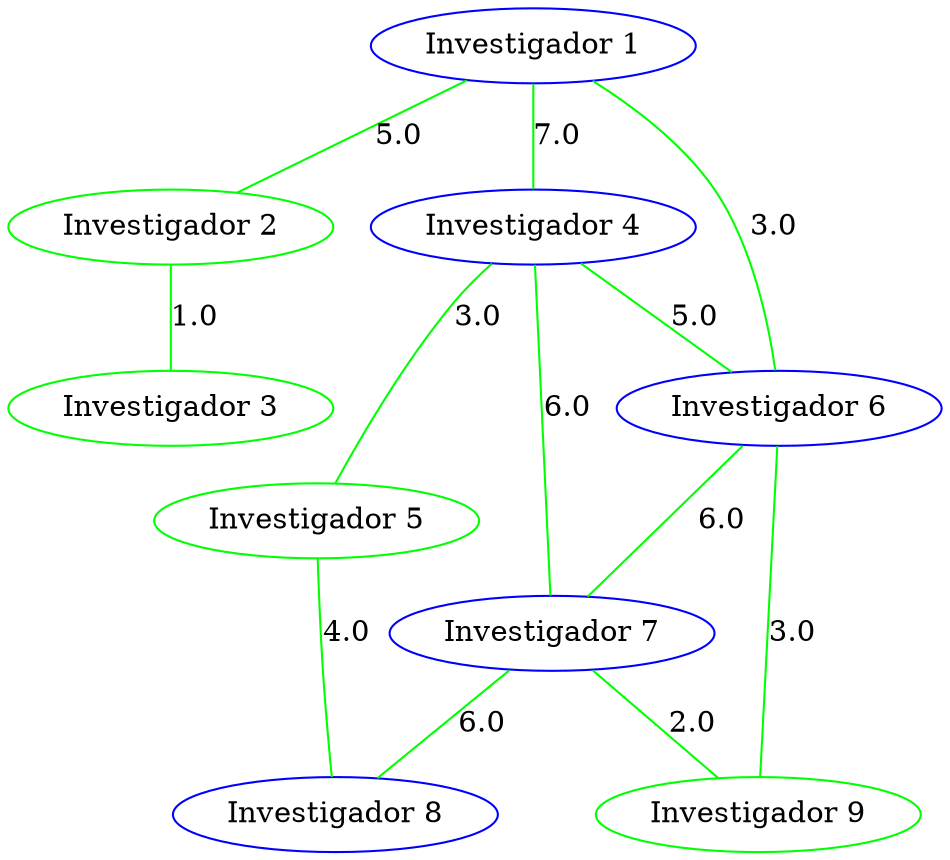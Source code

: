 strict graph G {
  1 [ color="blue" label="Investigador 1" ];
  2 [ color="green" label="Investigador 2" ];
  3 [ color="green" label="Investigador 3" ];
  4 [ color="blue" label="Investigador 4" ];
  5 [ color="green" label="Investigador 5" ];
  6 [ color="blue" label="Investigador 6" ];
  7 [ color="blue" label="Investigador 7" ];
  8 [ color="blue" label="Investigador 8" ];
  9 [ color="green" label="Investigador 9" ];
  1 -- 6 [ color="green" label="3.0" ];
  1 -- 2 [ color="green" label="5.0" ];
  1 -- 4 [ color="green" label="7.0" ];
  4 -- 7 [ color="green" label="6.0" ];
  4 -- 5 [ color="green" label="3.0" ];
  4 -- 6 [ color="green" label="5.0" ];
  5 -- 8 [ color="green" label="4.0" ];
  6 -- 9 [ color="green" label="3.0" ];
  6 -- 7 [ color="green" label="6.0" ];
  7 -- 8 [ color="green" label="6.0" ];
  7 -- 9 [ color="green" label="2.0" ];
  2 -- 3 [ color="green" label="1.0" ];
}
